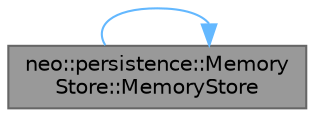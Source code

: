 digraph "neo::persistence::MemoryStore::MemoryStore"
{
 // LATEX_PDF_SIZE
  bgcolor="transparent";
  edge [fontname=Helvetica,fontsize=10,labelfontname=Helvetica,labelfontsize=10];
  node [fontname=Helvetica,fontsize=10,shape=box,height=0.2,width=0.4];
  rankdir="LR";
  Node1 [id="Node000001",label="neo::persistence::Memory\lStore::MemoryStore",height=0.2,width=0.4,color="gray40", fillcolor="grey60", style="filled", fontcolor="black",tooltip="Constructs a MemoryStore."];
  Node1 -> Node1 [id="edge1_Node000001_Node000001",color="steelblue1",style="solid",tooltip=" "];
}
